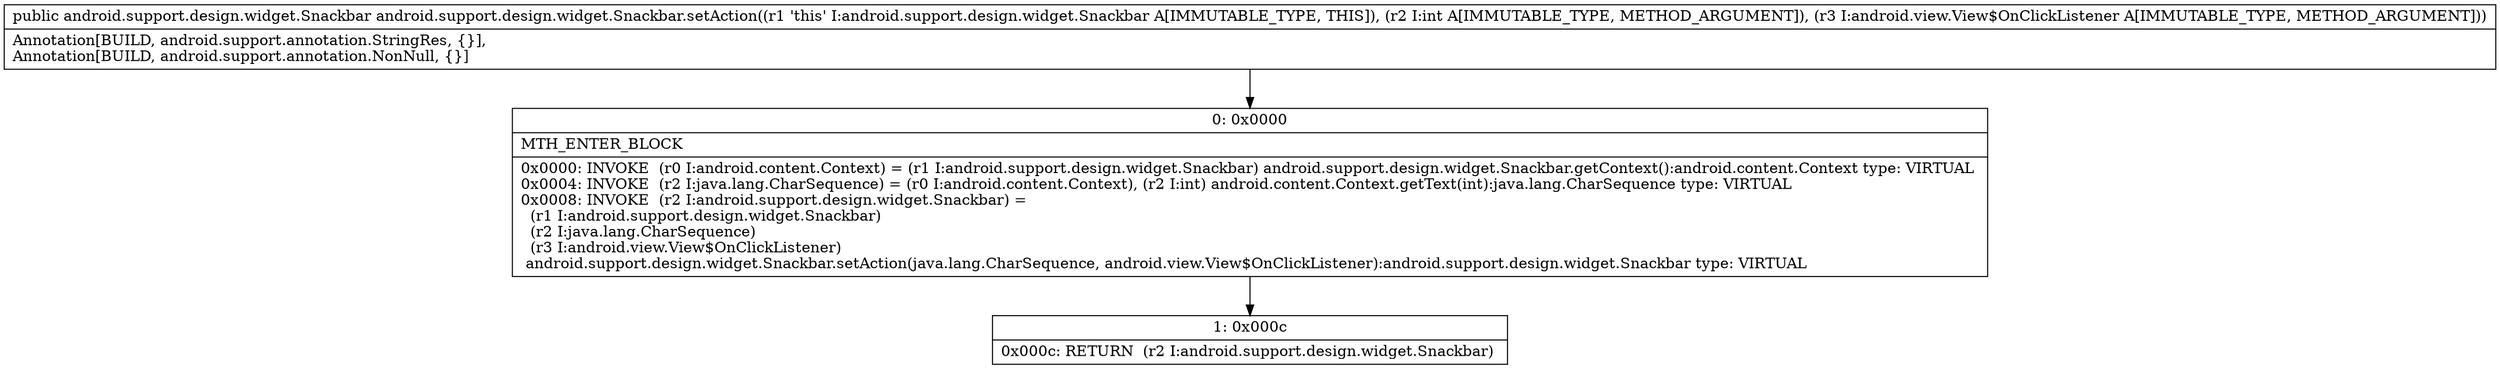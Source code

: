 digraph "CFG forandroid.support.design.widget.Snackbar.setAction(ILandroid\/view\/View$OnClickListener;)Landroid\/support\/design\/widget\/Snackbar;" {
Node_0 [shape=record,label="{0\:\ 0x0000|MTH_ENTER_BLOCK\l|0x0000: INVOKE  (r0 I:android.content.Context) = (r1 I:android.support.design.widget.Snackbar) android.support.design.widget.Snackbar.getContext():android.content.Context type: VIRTUAL \l0x0004: INVOKE  (r2 I:java.lang.CharSequence) = (r0 I:android.content.Context), (r2 I:int) android.content.Context.getText(int):java.lang.CharSequence type: VIRTUAL \l0x0008: INVOKE  (r2 I:android.support.design.widget.Snackbar) = \l  (r1 I:android.support.design.widget.Snackbar)\l  (r2 I:java.lang.CharSequence)\l  (r3 I:android.view.View$OnClickListener)\l android.support.design.widget.Snackbar.setAction(java.lang.CharSequence, android.view.View$OnClickListener):android.support.design.widget.Snackbar type: VIRTUAL \l}"];
Node_1 [shape=record,label="{1\:\ 0x000c|0x000c: RETURN  (r2 I:android.support.design.widget.Snackbar) \l}"];
MethodNode[shape=record,label="{public android.support.design.widget.Snackbar android.support.design.widget.Snackbar.setAction((r1 'this' I:android.support.design.widget.Snackbar A[IMMUTABLE_TYPE, THIS]), (r2 I:int A[IMMUTABLE_TYPE, METHOD_ARGUMENT]), (r3 I:android.view.View$OnClickListener A[IMMUTABLE_TYPE, METHOD_ARGUMENT]))  | Annotation[BUILD, android.support.annotation.StringRes, \{\}], \lAnnotation[BUILD, android.support.annotation.NonNull, \{\}]\l}"];
MethodNode -> Node_0;
Node_0 -> Node_1;
}

